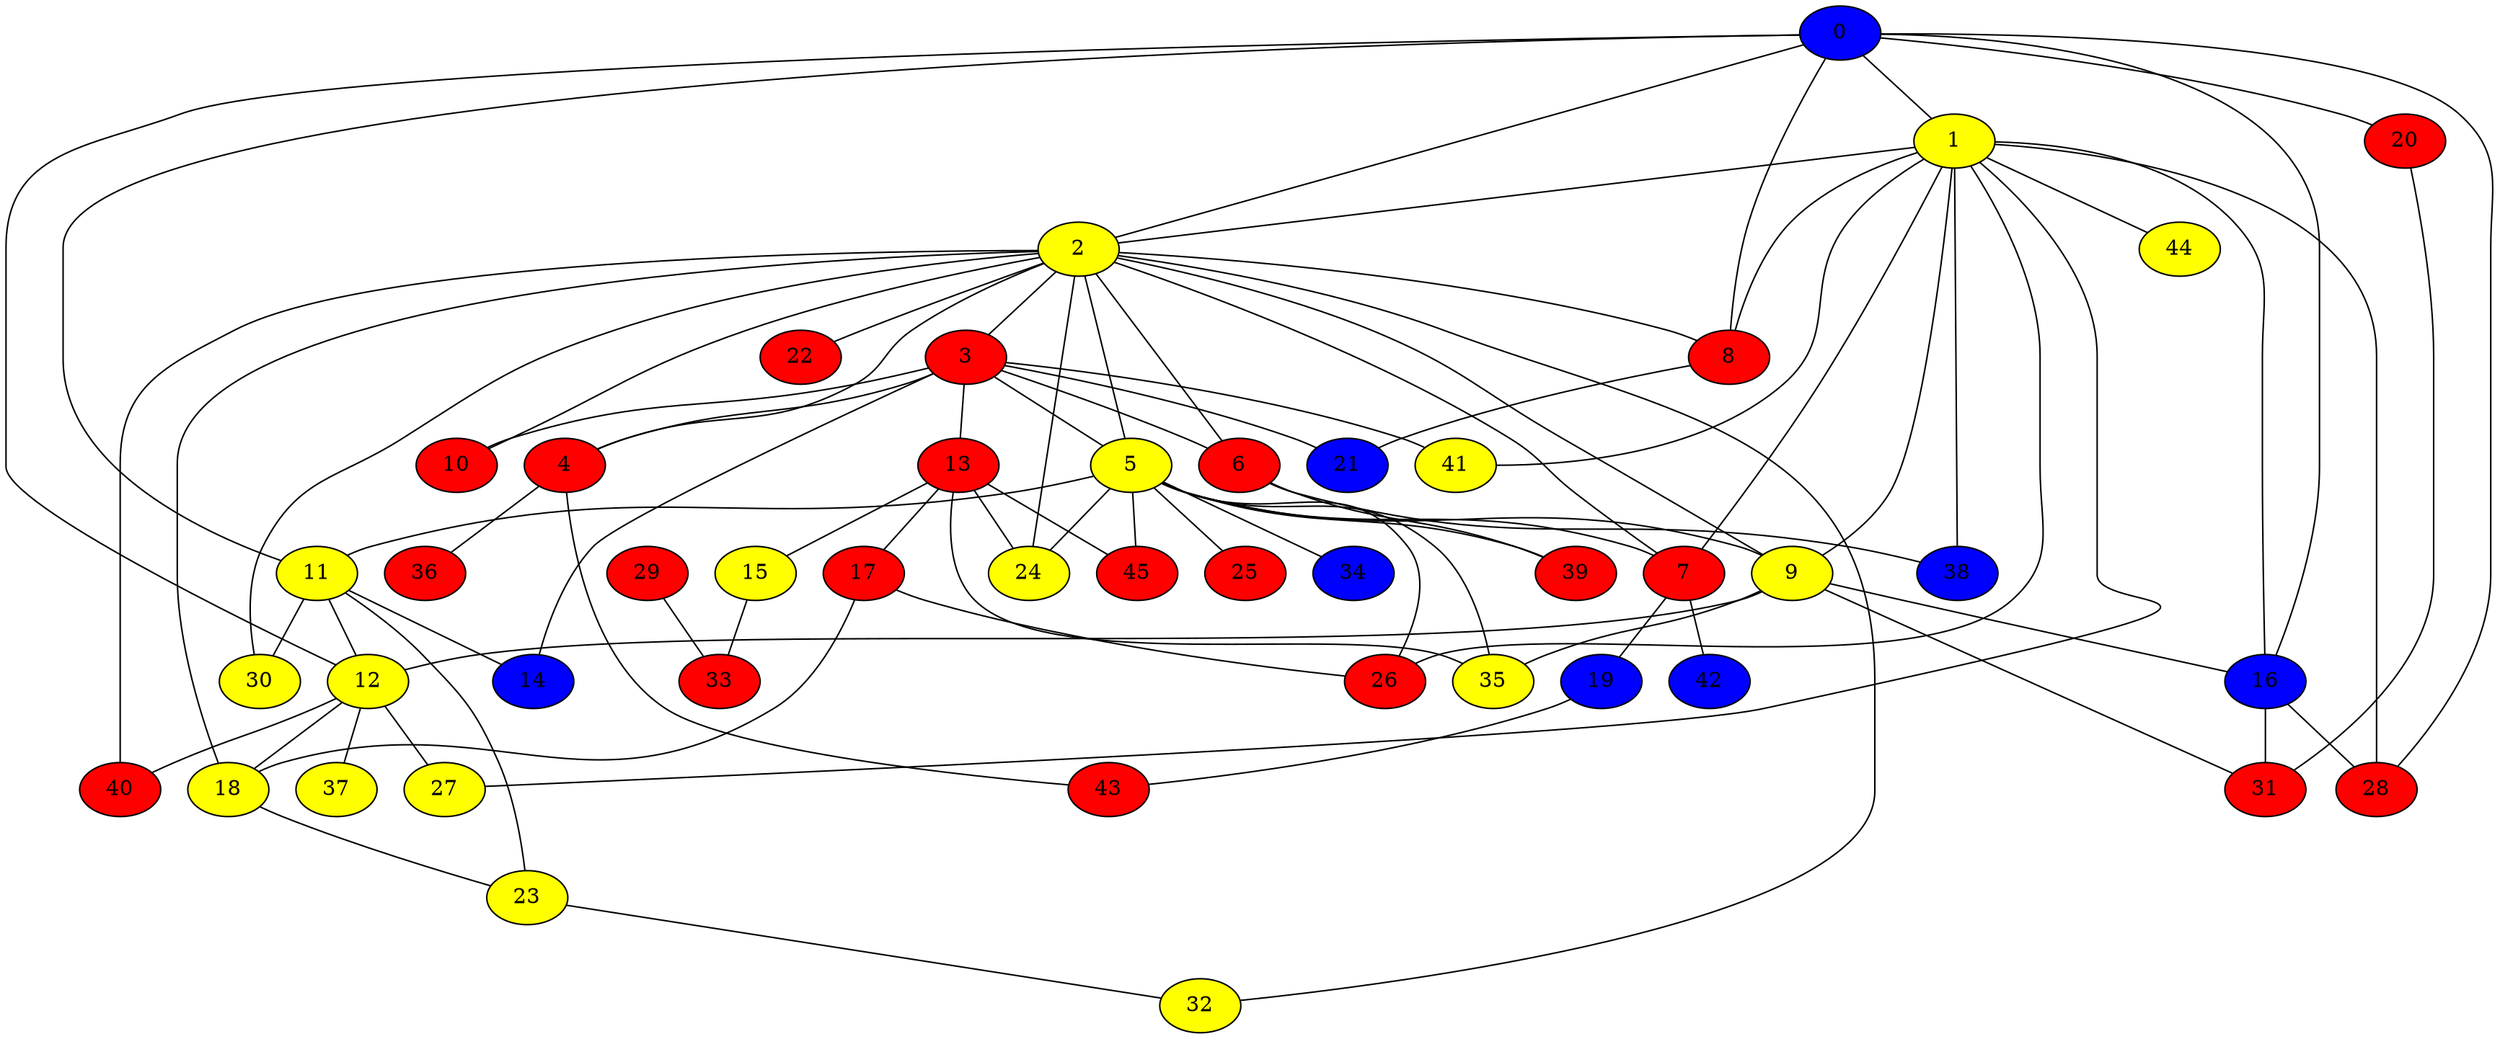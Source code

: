 graph {
0 [style = filled fillcolor = blue];
1 [style = filled fillcolor = yellow];
2 [style = filled fillcolor = yellow];
3 [style = filled fillcolor = red];
4 [style = filled fillcolor = red];
5 [style = filled fillcolor = yellow];
6 [style = filled fillcolor = red];
7 [style = filled fillcolor = red];
8 [style = filled fillcolor = red];
9 [style = filled fillcolor = yellow];
10 [style = filled fillcolor = red];
11 [style = filled fillcolor = yellow];
12 [style = filled fillcolor = yellow];
13 [style = filled fillcolor = red];
14 [style = filled fillcolor = blue];
15 [style = filled fillcolor = yellow];
16 [style = filled fillcolor = blue];
17 [style = filled fillcolor = red];
18 [style = filled fillcolor = yellow];
19 [style = filled fillcolor = blue];
20 [style = filled fillcolor = red];
21 [style = filled fillcolor = blue];
22 [style = filled fillcolor = red];
23 [style = filled fillcolor = yellow];
24 [style = filled fillcolor = yellow];
25 [style = filled fillcolor = red];
26 [style = filled fillcolor = red];
27 [style = filled fillcolor = yellow];
28 [style = filled fillcolor = red];
29 [style = filled fillcolor = red];
30 [style = filled fillcolor = yellow];
31 [style = filled fillcolor = red];
32 [style = filled fillcolor = yellow];
33 [style = filled fillcolor = red];
34 [style = filled fillcolor = blue];
35 [style = filled fillcolor = yellow];
36 [style = filled fillcolor = red];
37 [style = filled fillcolor = yellow];
38 [style = filled fillcolor = blue];
39 [style = filled fillcolor = red];
40 [style = filled fillcolor = red];
41 [style = filled fillcolor = yellow];
42 [style = filled fillcolor = blue];
43 [style = filled fillcolor = red];
44 [style = filled fillcolor = yellow];
45 [style = filled fillcolor = red];
0 -- 11;
0 -- 8;
0 -- 2;
0 -- 1;
0 -- 12;
0 -- 16;
0 -- 20;
0 -- 28;
1 -- 2;
1 -- 7;
1 -- 8;
1 -- 9;
1 -- 16;
1 -- 26;
1 -- 27;
1 -- 28;
1 -- 38;
1 -- 41;
1 -- 44;
2 -- 3;
2 -- 4;
2 -- 5;
2 -- 6;
2 -- 7;
2 -- 8;
2 -- 9;
2 -- 10;
2 -- 18;
2 -- 22;
2 -- 24;
2 -- 30;
2 -- 32;
2 -- 40;
3 -- 4;
3 -- 5;
3 -- 6;
3 -- 10;
3 -- 13;
3 -- 14;
3 -- 21;
3 -- 41;
4 -- 36;
4 -- 43;
5 -- 7;
5 -- 9;
5 -- 11;
5 -- 24;
5 -- 25;
5 -- 26;
5 -- 34;
5 -- 35;
5 -- 39;
5 -- 45;
6 -- 38;
6 -- 39;
7 -- 19;
7 -- 42;
8 -- 21;
9 -- 12;
9 -- 16;
9 -- 31;
9 -- 35;
11 -- 12;
11 -- 14;
11 -- 23;
11 -- 30;
12 -- 18;
12 -- 27;
12 -- 37;
12 -- 40;
13 -- 15;
13 -- 17;
13 -- 24;
13 -- 35;
13 -- 45;
15 -- 33;
16 -- 28;
16 -- 31;
17 -- 18;
17 -- 26;
18 -- 23;
19 -- 43;
20 -- 31;
23 -- 32;
29 -- 33;
}
